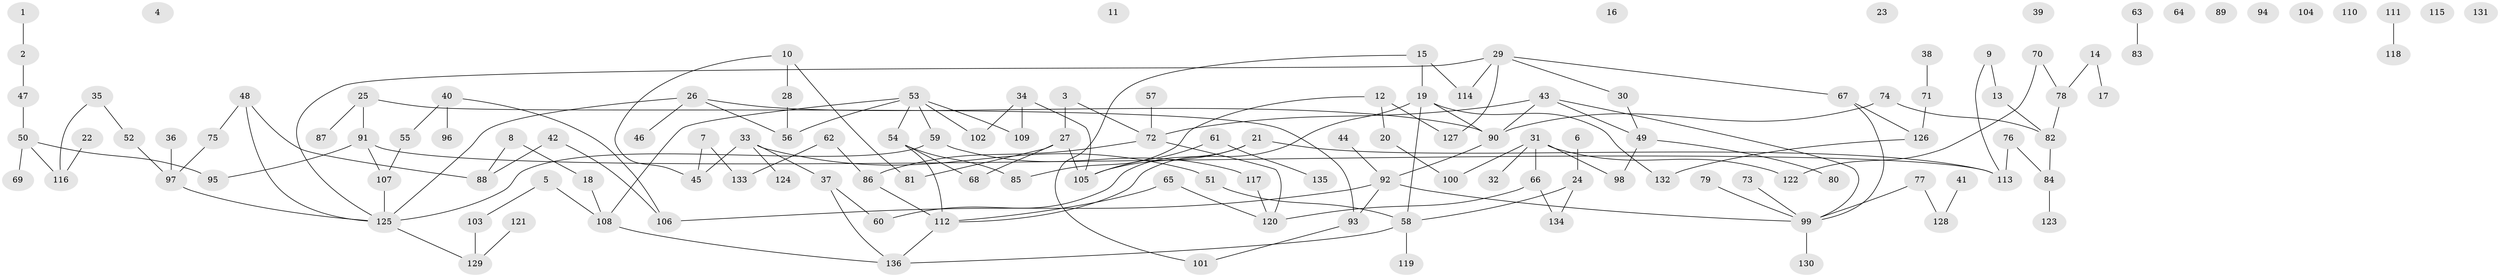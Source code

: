 // Generated by graph-tools (version 1.1) at 2025/33/03/09/25 02:33:53]
// undirected, 136 vertices, 157 edges
graph export_dot {
graph [start="1"]
  node [color=gray90,style=filled];
  1;
  2;
  3;
  4;
  5;
  6;
  7;
  8;
  9;
  10;
  11;
  12;
  13;
  14;
  15;
  16;
  17;
  18;
  19;
  20;
  21;
  22;
  23;
  24;
  25;
  26;
  27;
  28;
  29;
  30;
  31;
  32;
  33;
  34;
  35;
  36;
  37;
  38;
  39;
  40;
  41;
  42;
  43;
  44;
  45;
  46;
  47;
  48;
  49;
  50;
  51;
  52;
  53;
  54;
  55;
  56;
  57;
  58;
  59;
  60;
  61;
  62;
  63;
  64;
  65;
  66;
  67;
  68;
  69;
  70;
  71;
  72;
  73;
  74;
  75;
  76;
  77;
  78;
  79;
  80;
  81;
  82;
  83;
  84;
  85;
  86;
  87;
  88;
  89;
  90;
  91;
  92;
  93;
  94;
  95;
  96;
  97;
  98;
  99;
  100;
  101;
  102;
  103;
  104;
  105;
  106;
  107;
  108;
  109;
  110;
  111;
  112;
  113;
  114;
  115;
  116;
  117;
  118;
  119;
  120;
  121;
  122;
  123;
  124;
  125;
  126;
  127;
  128;
  129;
  130;
  131;
  132;
  133;
  134;
  135;
  136;
  1 -- 2;
  2 -- 47;
  3 -- 27;
  3 -- 72;
  5 -- 103;
  5 -- 108;
  6 -- 24;
  7 -- 45;
  7 -- 133;
  8 -- 18;
  8 -- 88;
  9 -- 13;
  9 -- 113;
  10 -- 28;
  10 -- 45;
  10 -- 81;
  12 -- 20;
  12 -- 85;
  12 -- 127;
  13 -- 82;
  14 -- 17;
  14 -- 78;
  15 -- 19;
  15 -- 101;
  15 -- 114;
  18 -- 108;
  19 -- 58;
  19 -- 90;
  19 -- 112;
  19 -- 132;
  20 -- 100;
  21 -- 60;
  21 -- 105;
  21 -- 113;
  22 -- 116;
  24 -- 58;
  24 -- 134;
  25 -- 87;
  25 -- 91;
  25 -- 93;
  26 -- 46;
  26 -- 56;
  26 -- 90;
  26 -- 125;
  27 -- 68;
  27 -- 81;
  27 -- 105;
  28 -- 56;
  29 -- 30;
  29 -- 67;
  29 -- 114;
  29 -- 125;
  29 -- 127;
  30 -- 49;
  31 -- 32;
  31 -- 66;
  31 -- 98;
  31 -- 100;
  31 -- 122;
  33 -- 37;
  33 -- 45;
  33 -- 51;
  33 -- 124;
  34 -- 102;
  34 -- 105;
  34 -- 109;
  35 -- 52;
  35 -- 116;
  36 -- 97;
  37 -- 60;
  37 -- 136;
  38 -- 71;
  40 -- 55;
  40 -- 96;
  40 -- 106;
  41 -- 128;
  42 -- 88;
  42 -- 106;
  43 -- 49;
  43 -- 72;
  43 -- 90;
  43 -- 99;
  44 -- 92;
  47 -- 50;
  48 -- 75;
  48 -- 88;
  48 -- 125;
  49 -- 80;
  49 -- 98;
  50 -- 69;
  50 -- 95;
  50 -- 116;
  51 -- 58;
  52 -- 97;
  53 -- 54;
  53 -- 56;
  53 -- 59;
  53 -- 102;
  53 -- 108;
  53 -- 109;
  54 -- 68;
  54 -- 85;
  54 -- 112;
  55 -- 107;
  57 -- 72;
  58 -- 119;
  58 -- 136;
  59 -- 117;
  59 -- 125;
  61 -- 105;
  61 -- 135;
  62 -- 86;
  62 -- 133;
  63 -- 83;
  65 -- 112;
  65 -- 120;
  66 -- 120;
  66 -- 134;
  67 -- 99;
  67 -- 126;
  70 -- 78;
  70 -- 122;
  71 -- 126;
  72 -- 86;
  72 -- 120;
  73 -- 99;
  74 -- 82;
  74 -- 90;
  75 -- 97;
  76 -- 84;
  76 -- 113;
  77 -- 99;
  77 -- 128;
  78 -- 82;
  79 -- 99;
  82 -- 84;
  84 -- 123;
  86 -- 112;
  90 -- 92;
  91 -- 95;
  91 -- 107;
  91 -- 113;
  92 -- 93;
  92 -- 99;
  92 -- 106;
  93 -- 101;
  97 -- 125;
  99 -- 130;
  103 -- 129;
  107 -- 125;
  108 -- 136;
  111 -- 118;
  112 -- 136;
  117 -- 120;
  121 -- 129;
  125 -- 129;
  126 -- 132;
}
